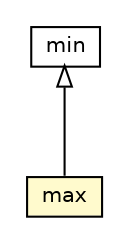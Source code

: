 #!/usr/local/bin/dot
#
# Class diagram 
# Generated by UMLGraph version R5_6_6-1-g9240c4 (http://www.umlgraph.org/)
#

digraph G {
	edge [fontname="Helvetica",fontsize=10,labelfontname="Helvetica",labelfontsize=10];
	node [fontname="Helvetica",fontsize=10,shape=plaintext];
	nodesep=0.25;
	ranksep=0.5;
	// jason.stdlib.min
	c60744 [label=<<table title="jason.stdlib.min" border="0" cellborder="1" cellspacing="0" cellpadding="2" port="p" href="./min.html">
		<tr><td><table border="0" cellspacing="0" cellpadding="1">
<tr><td align="center" balign="center"> min </td></tr>
		</table></td></tr>
		</table>>, URL="./min.html", fontname="Helvetica", fontcolor="black", fontsize=10.0];
	// jason.stdlib.max
	c60746 [label=<<table title="jason.stdlib.max" border="0" cellborder="1" cellspacing="0" cellpadding="2" port="p" bgcolor="lemonChiffon" href="./max.html">
		<tr><td><table border="0" cellspacing="0" cellpadding="1">
<tr><td align="center" balign="center"> max </td></tr>
		</table></td></tr>
		</table>>, URL="./max.html", fontname="Helvetica", fontcolor="black", fontsize=10.0];
	//jason.stdlib.max extends jason.stdlib.min
	c60744:p -> c60746:p [dir=back,arrowtail=empty];
}

